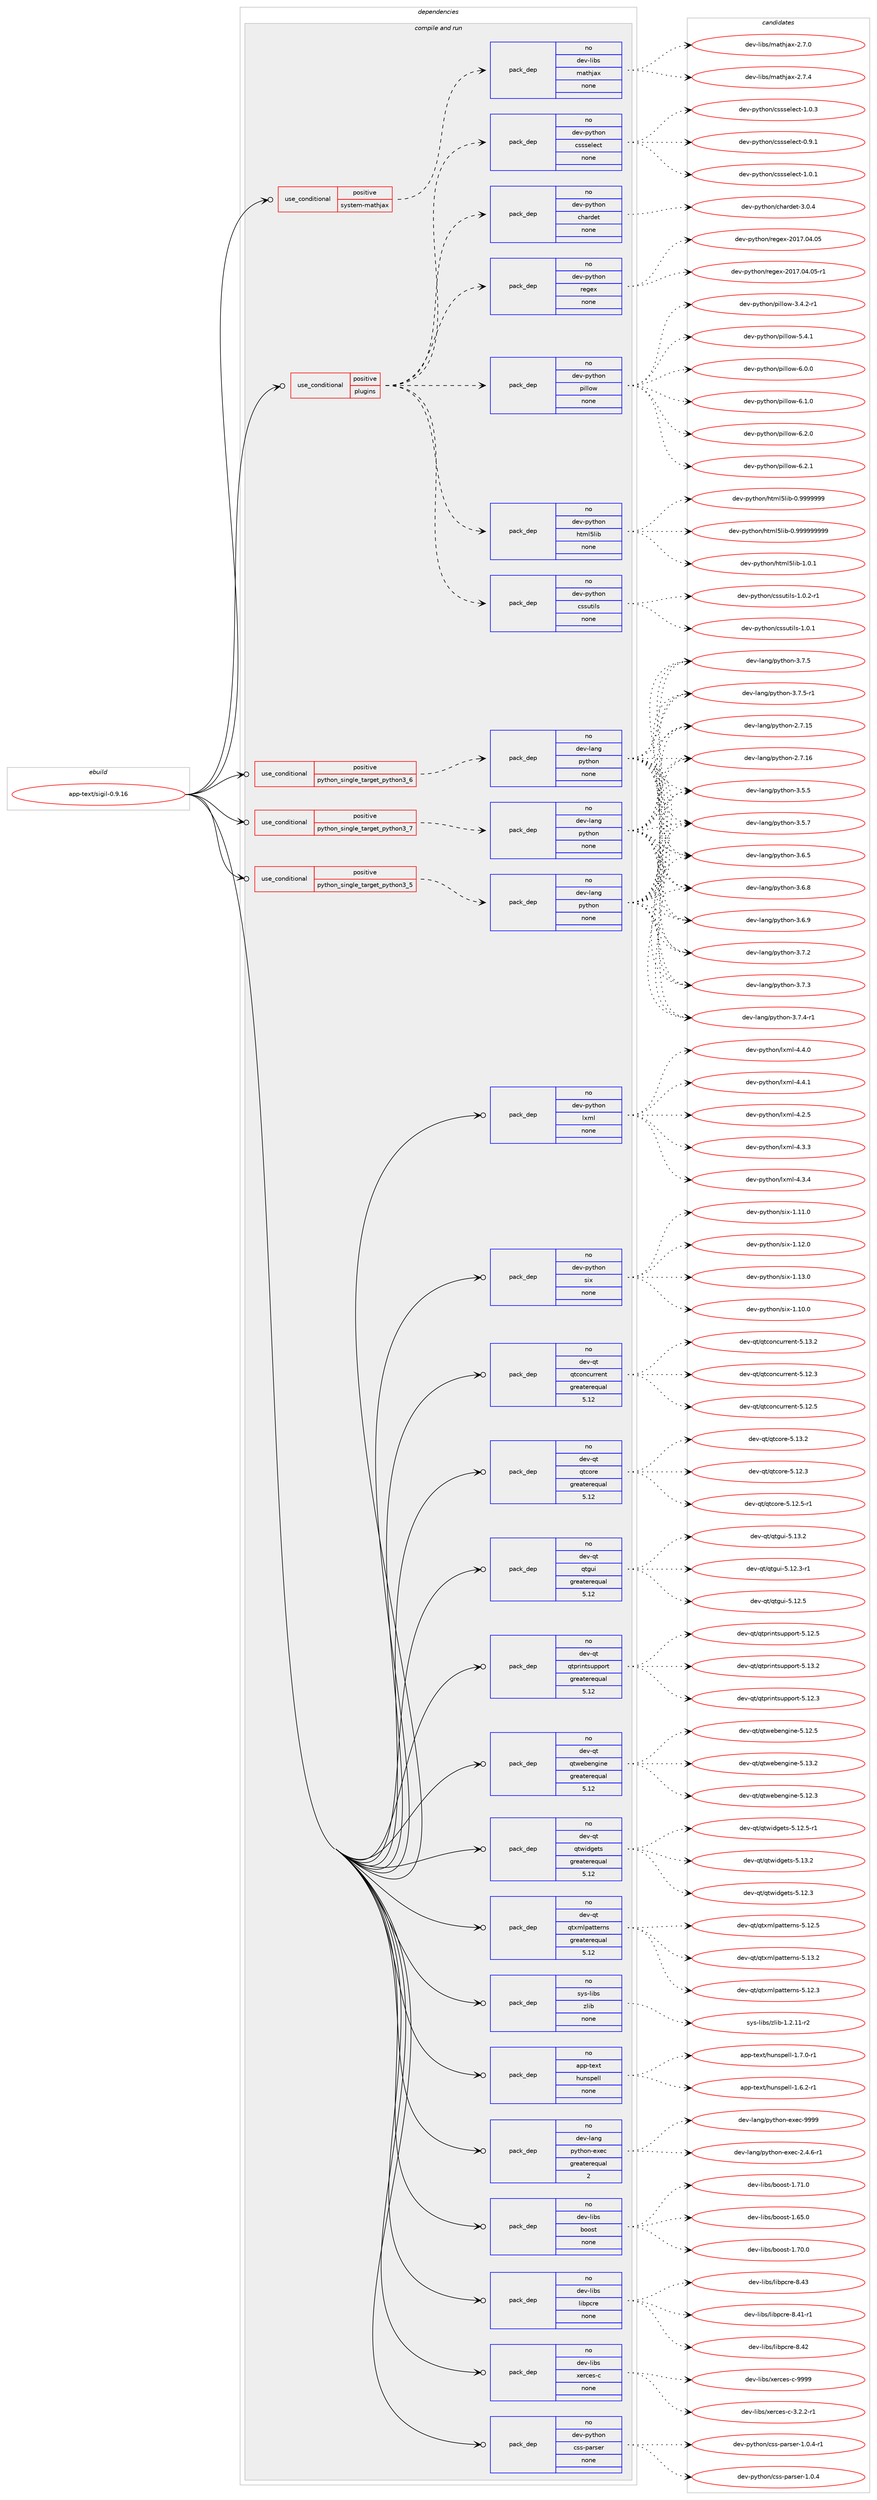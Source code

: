 digraph prolog {

# *************
# Graph options
# *************

newrank=true;
concentrate=true;
compound=true;
graph [rankdir=LR,fontname=Helvetica,fontsize=10,ranksep=1.5];#, ranksep=2.5, nodesep=0.2];
edge  [arrowhead=vee];
node  [fontname=Helvetica,fontsize=10];

# **********
# The ebuild
# **********

subgraph cluster_leftcol {
color=gray;
rank=same;
label=<<i>ebuild</i>>;
id [label="app-text/sigil-0.9.16", color=red, width=4, href="../app-text/sigil-0.9.16.svg"];
}

# ****************
# The dependencies
# ****************

subgraph cluster_midcol {
color=gray;
label=<<i>dependencies</i>>;
subgraph cluster_compile {
fillcolor="#eeeeee";
style=filled;
label=<<i>compile</i>>;
}
subgraph cluster_compileandrun {
fillcolor="#eeeeee";
style=filled;
label=<<i>compile and run</i>>;
subgraph cond121883 {
dependency511979 [label=<<TABLE BORDER="0" CELLBORDER="1" CELLSPACING="0" CELLPADDING="4"><TR><TD ROWSPAN="3" CELLPADDING="10">use_conditional</TD></TR><TR><TD>positive</TD></TR><TR><TD>plugins</TD></TR></TABLE>>, shape=none, color=red];
subgraph pack380822 {
dependency511980 [label=<<TABLE BORDER="0" CELLBORDER="1" CELLSPACING="0" CELLPADDING="4" WIDTH="220"><TR><TD ROWSPAN="6" CELLPADDING="30">pack_dep</TD></TR><TR><TD WIDTH="110">no</TD></TR><TR><TD>dev-python</TD></TR><TR><TD>chardet</TD></TR><TR><TD>none</TD></TR><TR><TD></TD></TR></TABLE>>, shape=none, color=blue];
}
dependency511979:e -> dependency511980:w [weight=20,style="dashed",arrowhead="vee"];
subgraph pack380823 {
dependency511981 [label=<<TABLE BORDER="0" CELLBORDER="1" CELLSPACING="0" CELLPADDING="4" WIDTH="220"><TR><TD ROWSPAN="6" CELLPADDING="30">pack_dep</TD></TR><TR><TD WIDTH="110">no</TD></TR><TR><TD>dev-python</TD></TR><TR><TD>cssselect</TD></TR><TR><TD>none</TD></TR><TR><TD></TD></TR></TABLE>>, shape=none, color=blue];
}
dependency511979:e -> dependency511981:w [weight=20,style="dashed",arrowhead="vee"];
subgraph pack380824 {
dependency511982 [label=<<TABLE BORDER="0" CELLBORDER="1" CELLSPACING="0" CELLPADDING="4" WIDTH="220"><TR><TD ROWSPAN="6" CELLPADDING="30">pack_dep</TD></TR><TR><TD WIDTH="110">no</TD></TR><TR><TD>dev-python</TD></TR><TR><TD>cssutils</TD></TR><TR><TD>none</TD></TR><TR><TD></TD></TR></TABLE>>, shape=none, color=blue];
}
dependency511979:e -> dependency511982:w [weight=20,style="dashed",arrowhead="vee"];
subgraph pack380825 {
dependency511983 [label=<<TABLE BORDER="0" CELLBORDER="1" CELLSPACING="0" CELLPADDING="4" WIDTH="220"><TR><TD ROWSPAN="6" CELLPADDING="30">pack_dep</TD></TR><TR><TD WIDTH="110">no</TD></TR><TR><TD>dev-python</TD></TR><TR><TD>html5lib</TD></TR><TR><TD>none</TD></TR><TR><TD></TD></TR></TABLE>>, shape=none, color=blue];
}
dependency511979:e -> dependency511983:w [weight=20,style="dashed",arrowhead="vee"];
subgraph pack380826 {
dependency511984 [label=<<TABLE BORDER="0" CELLBORDER="1" CELLSPACING="0" CELLPADDING="4" WIDTH="220"><TR><TD ROWSPAN="6" CELLPADDING="30">pack_dep</TD></TR><TR><TD WIDTH="110">no</TD></TR><TR><TD>dev-python</TD></TR><TR><TD>pillow</TD></TR><TR><TD>none</TD></TR><TR><TD></TD></TR></TABLE>>, shape=none, color=blue];
}
dependency511979:e -> dependency511984:w [weight=20,style="dashed",arrowhead="vee"];
subgraph pack380827 {
dependency511985 [label=<<TABLE BORDER="0" CELLBORDER="1" CELLSPACING="0" CELLPADDING="4" WIDTH="220"><TR><TD ROWSPAN="6" CELLPADDING="30">pack_dep</TD></TR><TR><TD WIDTH="110">no</TD></TR><TR><TD>dev-python</TD></TR><TR><TD>regex</TD></TR><TR><TD>none</TD></TR><TR><TD></TD></TR></TABLE>>, shape=none, color=blue];
}
dependency511979:e -> dependency511985:w [weight=20,style="dashed",arrowhead="vee"];
}
id:e -> dependency511979:w [weight=20,style="solid",arrowhead="odotvee"];
subgraph cond121884 {
dependency511986 [label=<<TABLE BORDER="0" CELLBORDER="1" CELLSPACING="0" CELLPADDING="4"><TR><TD ROWSPAN="3" CELLPADDING="10">use_conditional</TD></TR><TR><TD>positive</TD></TR><TR><TD>python_single_target_python3_5</TD></TR></TABLE>>, shape=none, color=red];
subgraph pack380828 {
dependency511987 [label=<<TABLE BORDER="0" CELLBORDER="1" CELLSPACING="0" CELLPADDING="4" WIDTH="220"><TR><TD ROWSPAN="6" CELLPADDING="30">pack_dep</TD></TR><TR><TD WIDTH="110">no</TD></TR><TR><TD>dev-lang</TD></TR><TR><TD>python</TD></TR><TR><TD>none</TD></TR><TR><TD></TD></TR></TABLE>>, shape=none, color=blue];
}
dependency511986:e -> dependency511987:w [weight=20,style="dashed",arrowhead="vee"];
}
id:e -> dependency511986:w [weight=20,style="solid",arrowhead="odotvee"];
subgraph cond121885 {
dependency511988 [label=<<TABLE BORDER="0" CELLBORDER="1" CELLSPACING="0" CELLPADDING="4"><TR><TD ROWSPAN="3" CELLPADDING="10">use_conditional</TD></TR><TR><TD>positive</TD></TR><TR><TD>python_single_target_python3_6</TD></TR></TABLE>>, shape=none, color=red];
subgraph pack380829 {
dependency511989 [label=<<TABLE BORDER="0" CELLBORDER="1" CELLSPACING="0" CELLPADDING="4" WIDTH="220"><TR><TD ROWSPAN="6" CELLPADDING="30">pack_dep</TD></TR><TR><TD WIDTH="110">no</TD></TR><TR><TD>dev-lang</TD></TR><TR><TD>python</TD></TR><TR><TD>none</TD></TR><TR><TD></TD></TR></TABLE>>, shape=none, color=blue];
}
dependency511988:e -> dependency511989:w [weight=20,style="dashed",arrowhead="vee"];
}
id:e -> dependency511988:w [weight=20,style="solid",arrowhead="odotvee"];
subgraph cond121886 {
dependency511990 [label=<<TABLE BORDER="0" CELLBORDER="1" CELLSPACING="0" CELLPADDING="4"><TR><TD ROWSPAN="3" CELLPADDING="10">use_conditional</TD></TR><TR><TD>positive</TD></TR><TR><TD>python_single_target_python3_7</TD></TR></TABLE>>, shape=none, color=red];
subgraph pack380830 {
dependency511991 [label=<<TABLE BORDER="0" CELLBORDER="1" CELLSPACING="0" CELLPADDING="4" WIDTH="220"><TR><TD ROWSPAN="6" CELLPADDING="30">pack_dep</TD></TR><TR><TD WIDTH="110">no</TD></TR><TR><TD>dev-lang</TD></TR><TR><TD>python</TD></TR><TR><TD>none</TD></TR><TR><TD></TD></TR></TABLE>>, shape=none, color=blue];
}
dependency511990:e -> dependency511991:w [weight=20,style="dashed",arrowhead="vee"];
}
id:e -> dependency511990:w [weight=20,style="solid",arrowhead="odotvee"];
subgraph cond121887 {
dependency511992 [label=<<TABLE BORDER="0" CELLBORDER="1" CELLSPACING="0" CELLPADDING="4"><TR><TD ROWSPAN="3" CELLPADDING="10">use_conditional</TD></TR><TR><TD>positive</TD></TR><TR><TD>system-mathjax</TD></TR></TABLE>>, shape=none, color=red];
subgraph pack380831 {
dependency511993 [label=<<TABLE BORDER="0" CELLBORDER="1" CELLSPACING="0" CELLPADDING="4" WIDTH="220"><TR><TD ROWSPAN="6" CELLPADDING="30">pack_dep</TD></TR><TR><TD WIDTH="110">no</TD></TR><TR><TD>dev-libs</TD></TR><TR><TD>mathjax</TD></TR><TR><TD>none</TD></TR><TR><TD></TD></TR></TABLE>>, shape=none, color=blue];
}
dependency511992:e -> dependency511993:w [weight=20,style="dashed",arrowhead="vee"];
}
id:e -> dependency511992:w [weight=20,style="solid",arrowhead="odotvee"];
subgraph pack380832 {
dependency511994 [label=<<TABLE BORDER="0" CELLBORDER="1" CELLSPACING="0" CELLPADDING="4" WIDTH="220"><TR><TD ROWSPAN="6" CELLPADDING="30">pack_dep</TD></TR><TR><TD WIDTH="110">no</TD></TR><TR><TD>app-text</TD></TR><TR><TD>hunspell</TD></TR><TR><TD>none</TD></TR><TR><TD></TD></TR></TABLE>>, shape=none, color=blue];
}
id:e -> dependency511994:w [weight=20,style="solid",arrowhead="odotvee"];
subgraph pack380833 {
dependency511995 [label=<<TABLE BORDER="0" CELLBORDER="1" CELLSPACING="0" CELLPADDING="4" WIDTH="220"><TR><TD ROWSPAN="6" CELLPADDING="30">pack_dep</TD></TR><TR><TD WIDTH="110">no</TD></TR><TR><TD>dev-lang</TD></TR><TR><TD>python-exec</TD></TR><TR><TD>greaterequal</TD></TR><TR><TD>2</TD></TR></TABLE>>, shape=none, color=blue];
}
id:e -> dependency511995:w [weight=20,style="solid",arrowhead="odotvee"];
subgraph pack380834 {
dependency511996 [label=<<TABLE BORDER="0" CELLBORDER="1" CELLSPACING="0" CELLPADDING="4" WIDTH="220"><TR><TD ROWSPAN="6" CELLPADDING="30">pack_dep</TD></TR><TR><TD WIDTH="110">no</TD></TR><TR><TD>dev-libs</TD></TR><TR><TD>boost</TD></TR><TR><TD>none</TD></TR><TR><TD></TD></TR></TABLE>>, shape=none, color=blue];
}
id:e -> dependency511996:w [weight=20,style="solid",arrowhead="odotvee"];
subgraph pack380835 {
dependency511997 [label=<<TABLE BORDER="0" CELLBORDER="1" CELLSPACING="0" CELLPADDING="4" WIDTH="220"><TR><TD ROWSPAN="6" CELLPADDING="30">pack_dep</TD></TR><TR><TD WIDTH="110">no</TD></TR><TR><TD>dev-libs</TD></TR><TR><TD>libpcre</TD></TR><TR><TD>none</TD></TR><TR><TD></TD></TR></TABLE>>, shape=none, color=blue];
}
id:e -> dependency511997:w [weight=20,style="solid",arrowhead="odotvee"];
subgraph pack380836 {
dependency511998 [label=<<TABLE BORDER="0" CELLBORDER="1" CELLSPACING="0" CELLPADDING="4" WIDTH="220"><TR><TD ROWSPAN="6" CELLPADDING="30">pack_dep</TD></TR><TR><TD WIDTH="110">no</TD></TR><TR><TD>dev-libs</TD></TR><TR><TD>xerces-c</TD></TR><TR><TD>none</TD></TR><TR><TD></TD></TR></TABLE>>, shape=none, color=blue];
}
id:e -> dependency511998:w [weight=20,style="solid",arrowhead="odotvee"];
subgraph pack380837 {
dependency511999 [label=<<TABLE BORDER="0" CELLBORDER="1" CELLSPACING="0" CELLPADDING="4" WIDTH="220"><TR><TD ROWSPAN="6" CELLPADDING="30">pack_dep</TD></TR><TR><TD WIDTH="110">no</TD></TR><TR><TD>dev-python</TD></TR><TR><TD>css-parser</TD></TR><TR><TD>none</TD></TR><TR><TD></TD></TR></TABLE>>, shape=none, color=blue];
}
id:e -> dependency511999:w [weight=20,style="solid",arrowhead="odotvee"];
subgraph pack380838 {
dependency512000 [label=<<TABLE BORDER="0" CELLBORDER="1" CELLSPACING="0" CELLPADDING="4" WIDTH="220"><TR><TD ROWSPAN="6" CELLPADDING="30">pack_dep</TD></TR><TR><TD WIDTH="110">no</TD></TR><TR><TD>dev-python</TD></TR><TR><TD>lxml</TD></TR><TR><TD>none</TD></TR><TR><TD></TD></TR></TABLE>>, shape=none, color=blue];
}
id:e -> dependency512000:w [weight=20,style="solid",arrowhead="odotvee"];
subgraph pack380839 {
dependency512001 [label=<<TABLE BORDER="0" CELLBORDER="1" CELLSPACING="0" CELLPADDING="4" WIDTH="220"><TR><TD ROWSPAN="6" CELLPADDING="30">pack_dep</TD></TR><TR><TD WIDTH="110">no</TD></TR><TR><TD>dev-python</TD></TR><TR><TD>six</TD></TR><TR><TD>none</TD></TR><TR><TD></TD></TR></TABLE>>, shape=none, color=blue];
}
id:e -> dependency512001:w [weight=20,style="solid",arrowhead="odotvee"];
subgraph pack380840 {
dependency512002 [label=<<TABLE BORDER="0" CELLBORDER="1" CELLSPACING="0" CELLPADDING="4" WIDTH="220"><TR><TD ROWSPAN="6" CELLPADDING="30">pack_dep</TD></TR><TR><TD WIDTH="110">no</TD></TR><TR><TD>dev-qt</TD></TR><TR><TD>qtconcurrent</TD></TR><TR><TD>greaterequal</TD></TR><TR><TD>5.12</TD></TR></TABLE>>, shape=none, color=blue];
}
id:e -> dependency512002:w [weight=20,style="solid",arrowhead="odotvee"];
subgraph pack380841 {
dependency512003 [label=<<TABLE BORDER="0" CELLBORDER="1" CELLSPACING="0" CELLPADDING="4" WIDTH="220"><TR><TD ROWSPAN="6" CELLPADDING="30">pack_dep</TD></TR><TR><TD WIDTH="110">no</TD></TR><TR><TD>dev-qt</TD></TR><TR><TD>qtcore</TD></TR><TR><TD>greaterequal</TD></TR><TR><TD>5.12</TD></TR></TABLE>>, shape=none, color=blue];
}
id:e -> dependency512003:w [weight=20,style="solid",arrowhead="odotvee"];
subgraph pack380842 {
dependency512004 [label=<<TABLE BORDER="0" CELLBORDER="1" CELLSPACING="0" CELLPADDING="4" WIDTH="220"><TR><TD ROWSPAN="6" CELLPADDING="30">pack_dep</TD></TR><TR><TD WIDTH="110">no</TD></TR><TR><TD>dev-qt</TD></TR><TR><TD>qtgui</TD></TR><TR><TD>greaterequal</TD></TR><TR><TD>5.12</TD></TR></TABLE>>, shape=none, color=blue];
}
id:e -> dependency512004:w [weight=20,style="solid",arrowhead="odotvee"];
subgraph pack380843 {
dependency512005 [label=<<TABLE BORDER="0" CELLBORDER="1" CELLSPACING="0" CELLPADDING="4" WIDTH="220"><TR><TD ROWSPAN="6" CELLPADDING="30">pack_dep</TD></TR><TR><TD WIDTH="110">no</TD></TR><TR><TD>dev-qt</TD></TR><TR><TD>qtprintsupport</TD></TR><TR><TD>greaterequal</TD></TR><TR><TD>5.12</TD></TR></TABLE>>, shape=none, color=blue];
}
id:e -> dependency512005:w [weight=20,style="solid",arrowhead="odotvee"];
subgraph pack380844 {
dependency512006 [label=<<TABLE BORDER="0" CELLBORDER="1" CELLSPACING="0" CELLPADDING="4" WIDTH="220"><TR><TD ROWSPAN="6" CELLPADDING="30">pack_dep</TD></TR><TR><TD WIDTH="110">no</TD></TR><TR><TD>dev-qt</TD></TR><TR><TD>qtwebengine</TD></TR><TR><TD>greaterequal</TD></TR><TR><TD>5.12</TD></TR></TABLE>>, shape=none, color=blue];
}
id:e -> dependency512006:w [weight=20,style="solid",arrowhead="odotvee"];
subgraph pack380845 {
dependency512007 [label=<<TABLE BORDER="0" CELLBORDER="1" CELLSPACING="0" CELLPADDING="4" WIDTH="220"><TR><TD ROWSPAN="6" CELLPADDING="30">pack_dep</TD></TR><TR><TD WIDTH="110">no</TD></TR><TR><TD>dev-qt</TD></TR><TR><TD>qtwidgets</TD></TR><TR><TD>greaterequal</TD></TR><TR><TD>5.12</TD></TR></TABLE>>, shape=none, color=blue];
}
id:e -> dependency512007:w [weight=20,style="solid",arrowhead="odotvee"];
subgraph pack380846 {
dependency512008 [label=<<TABLE BORDER="0" CELLBORDER="1" CELLSPACING="0" CELLPADDING="4" WIDTH="220"><TR><TD ROWSPAN="6" CELLPADDING="30">pack_dep</TD></TR><TR><TD WIDTH="110">no</TD></TR><TR><TD>dev-qt</TD></TR><TR><TD>qtxmlpatterns</TD></TR><TR><TD>greaterequal</TD></TR><TR><TD>5.12</TD></TR></TABLE>>, shape=none, color=blue];
}
id:e -> dependency512008:w [weight=20,style="solid",arrowhead="odotvee"];
subgraph pack380847 {
dependency512009 [label=<<TABLE BORDER="0" CELLBORDER="1" CELLSPACING="0" CELLPADDING="4" WIDTH="220"><TR><TD ROWSPAN="6" CELLPADDING="30">pack_dep</TD></TR><TR><TD WIDTH="110">no</TD></TR><TR><TD>sys-libs</TD></TR><TR><TD>zlib</TD></TR><TR><TD>none</TD></TR><TR><TD></TD></TR></TABLE>>, shape=none, color=blue];
}
id:e -> dependency512009:w [weight=20,style="solid",arrowhead="odotvee"];
}
subgraph cluster_run {
fillcolor="#eeeeee";
style=filled;
label=<<i>run</i>>;
}
}

# **************
# The candidates
# **************

subgraph cluster_choices {
rank=same;
color=gray;
label=<<i>candidates</i>>;

subgraph choice380822 {
color=black;
nodesep=1;
choice10010111845112121116104111110479910497114100101116455146484652 [label="dev-python/chardet-3.0.4", color=red, width=4,href="../dev-python/chardet-3.0.4.svg"];
dependency511980:e -> choice10010111845112121116104111110479910497114100101116455146484652:w [style=dotted,weight="100"];
}
subgraph choice380823 {
color=black;
nodesep=1;
choice10010111845112121116104111110479911511511510110810199116454846574649 [label="dev-python/cssselect-0.9.1", color=red, width=4,href="../dev-python/cssselect-0.9.1.svg"];
choice10010111845112121116104111110479911511511510110810199116454946484649 [label="dev-python/cssselect-1.0.1", color=red, width=4,href="../dev-python/cssselect-1.0.1.svg"];
choice10010111845112121116104111110479911511511510110810199116454946484651 [label="dev-python/cssselect-1.0.3", color=red, width=4,href="../dev-python/cssselect-1.0.3.svg"];
dependency511981:e -> choice10010111845112121116104111110479911511511510110810199116454846574649:w [style=dotted,weight="100"];
dependency511981:e -> choice10010111845112121116104111110479911511511510110810199116454946484649:w [style=dotted,weight="100"];
dependency511981:e -> choice10010111845112121116104111110479911511511510110810199116454946484651:w [style=dotted,weight="100"];
}
subgraph choice380824 {
color=black;
nodesep=1;
choice100101118451121211161041111104799115115117116105108115454946484649 [label="dev-python/cssutils-1.0.1", color=red, width=4,href="../dev-python/cssutils-1.0.1.svg"];
choice1001011184511212111610411111047991151151171161051081154549464846504511449 [label="dev-python/cssutils-1.0.2-r1", color=red, width=4,href="../dev-python/cssutils-1.0.2-r1.svg"];
dependency511982:e -> choice100101118451121211161041111104799115115117116105108115454946484649:w [style=dotted,weight="100"];
dependency511982:e -> choice1001011184511212111610411111047991151151171161051081154549464846504511449:w [style=dotted,weight="100"];
}
subgraph choice380825 {
color=black;
nodesep=1;
choice1001011184511212111610411111047104116109108531081059845484657575757575757 [label="dev-python/html5lib-0.9999999", color=red, width=4,href="../dev-python/html5lib-0.9999999.svg"];
choice10010111845112121116104111110471041161091085310810598454846575757575757575757 [label="dev-python/html5lib-0.999999999", color=red, width=4,href="../dev-python/html5lib-0.999999999.svg"];
choice10010111845112121116104111110471041161091085310810598454946484649 [label="dev-python/html5lib-1.0.1", color=red, width=4,href="../dev-python/html5lib-1.0.1.svg"];
dependency511983:e -> choice1001011184511212111610411111047104116109108531081059845484657575757575757:w [style=dotted,weight="100"];
dependency511983:e -> choice10010111845112121116104111110471041161091085310810598454846575757575757575757:w [style=dotted,weight="100"];
dependency511983:e -> choice10010111845112121116104111110471041161091085310810598454946484649:w [style=dotted,weight="100"];
}
subgraph choice380826 {
color=black;
nodesep=1;
choice10010111845112121116104111110471121051081081111194551465246504511449 [label="dev-python/pillow-3.4.2-r1", color=red, width=4,href="../dev-python/pillow-3.4.2-r1.svg"];
choice1001011184511212111610411111047112105108108111119455346524649 [label="dev-python/pillow-5.4.1", color=red, width=4,href="../dev-python/pillow-5.4.1.svg"];
choice1001011184511212111610411111047112105108108111119455446484648 [label="dev-python/pillow-6.0.0", color=red, width=4,href="../dev-python/pillow-6.0.0.svg"];
choice1001011184511212111610411111047112105108108111119455446494648 [label="dev-python/pillow-6.1.0", color=red, width=4,href="../dev-python/pillow-6.1.0.svg"];
choice1001011184511212111610411111047112105108108111119455446504648 [label="dev-python/pillow-6.2.0", color=red, width=4,href="../dev-python/pillow-6.2.0.svg"];
choice1001011184511212111610411111047112105108108111119455446504649 [label="dev-python/pillow-6.2.1", color=red, width=4,href="../dev-python/pillow-6.2.1.svg"];
dependency511984:e -> choice10010111845112121116104111110471121051081081111194551465246504511449:w [style=dotted,weight="100"];
dependency511984:e -> choice1001011184511212111610411111047112105108108111119455346524649:w [style=dotted,weight="100"];
dependency511984:e -> choice1001011184511212111610411111047112105108108111119455446484648:w [style=dotted,weight="100"];
dependency511984:e -> choice1001011184511212111610411111047112105108108111119455446494648:w [style=dotted,weight="100"];
dependency511984:e -> choice1001011184511212111610411111047112105108108111119455446504648:w [style=dotted,weight="100"];
dependency511984:e -> choice1001011184511212111610411111047112105108108111119455446504649:w [style=dotted,weight="100"];
}
subgraph choice380827 {
color=black;
nodesep=1;
choice10010111845112121116104111110471141011031011204550484955464852464853 [label="dev-python/regex-2017.04.05", color=red, width=4,href="../dev-python/regex-2017.04.05.svg"];
choice100101118451121211161041111104711410110310112045504849554648524648534511449 [label="dev-python/regex-2017.04.05-r1", color=red, width=4,href="../dev-python/regex-2017.04.05-r1.svg"];
dependency511985:e -> choice10010111845112121116104111110471141011031011204550484955464852464853:w [style=dotted,weight="100"];
dependency511985:e -> choice100101118451121211161041111104711410110310112045504849554648524648534511449:w [style=dotted,weight="100"];
}
subgraph choice380828 {
color=black;
nodesep=1;
choice10010111845108971101034711212111610411111045504655464953 [label="dev-lang/python-2.7.15", color=red, width=4,href="../dev-lang/python-2.7.15.svg"];
choice10010111845108971101034711212111610411111045504655464954 [label="dev-lang/python-2.7.16", color=red, width=4,href="../dev-lang/python-2.7.16.svg"];
choice100101118451089711010347112121116104111110455146534653 [label="dev-lang/python-3.5.5", color=red, width=4,href="../dev-lang/python-3.5.5.svg"];
choice100101118451089711010347112121116104111110455146534655 [label="dev-lang/python-3.5.7", color=red, width=4,href="../dev-lang/python-3.5.7.svg"];
choice100101118451089711010347112121116104111110455146544653 [label="dev-lang/python-3.6.5", color=red, width=4,href="../dev-lang/python-3.6.5.svg"];
choice100101118451089711010347112121116104111110455146544656 [label="dev-lang/python-3.6.8", color=red, width=4,href="../dev-lang/python-3.6.8.svg"];
choice100101118451089711010347112121116104111110455146544657 [label="dev-lang/python-3.6.9", color=red, width=4,href="../dev-lang/python-3.6.9.svg"];
choice100101118451089711010347112121116104111110455146554650 [label="dev-lang/python-3.7.2", color=red, width=4,href="../dev-lang/python-3.7.2.svg"];
choice100101118451089711010347112121116104111110455146554651 [label="dev-lang/python-3.7.3", color=red, width=4,href="../dev-lang/python-3.7.3.svg"];
choice1001011184510897110103471121211161041111104551465546524511449 [label="dev-lang/python-3.7.4-r1", color=red, width=4,href="../dev-lang/python-3.7.4-r1.svg"];
choice100101118451089711010347112121116104111110455146554653 [label="dev-lang/python-3.7.5", color=red, width=4,href="../dev-lang/python-3.7.5.svg"];
choice1001011184510897110103471121211161041111104551465546534511449 [label="dev-lang/python-3.7.5-r1", color=red, width=4,href="../dev-lang/python-3.7.5-r1.svg"];
dependency511987:e -> choice10010111845108971101034711212111610411111045504655464953:w [style=dotted,weight="100"];
dependency511987:e -> choice10010111845108971101034711212111610411111045504655464954:w [style=dotted,weight="100"];
dependency511987:e -> choice100101118451089711010347112121116104111110455146534653:w [style=dotted,weight="100"];
dependency511987:e -> choice100101118451089711010347112121116104111110455146534655:w [style=dotted,weight="100"];
dependency511987:e -> choice100101118451089711010347112121116104111110455146544653:w [style=dotted,weight="100"];
dependency511987:e -> choice100101118451089711010347112121116104111110455146544656:w [style=dotted,weight="100"];
dependency511987:e -> choice100101118451089711010347112121116104111110455146544657:w [style=dotted,weight="100"];
dependency511987:e -> choice100101118451089711010347112121116104111110455146554650:w [style=dotted,weight="100"];
dependency511987:e -> choice100101118451089711010347112121116104111110455146554651:w [style=dotted,weight="100"];
dependency511987:e -> choice1001011184510897110103471121211161041111104551465546524511449:w [style=dotted,weight="100"];
dependency511987:e -> choice100101118451089711010347112121116104111110455146554653:w [style=dotted,weight="100"];
dependency511987:e -> choice1001011184510897110103471121211161041111104551465546534511449:w [style=dotted,weight="100"];
}
subgraph choice380829 {
color=black;
nodesep=1;
choice10010111845108971101034711212111610411111045504655464953 [label="dev-lang/python-2.7.15", color=red, width=4,href="../dev-lang/python-2.7.15.svg"];
choice10010111845108971101034711212111610411111045504655464954 [label="dev-lang/python-2.7.16", color=red, width=4,href="../dev-lang/python-2.7.16.svg"];
choice100101118451089711010347112121116104111110455146534653 [label="dev-lang/python-3.5.5", color=red, width=4,href="../dev-lang/python-3.5.5.svg"];
choice100101118451089711010347112121116104111110455146534655 [label="dev-lang/python-3.5.7", color=red, width=4,href="../dev-lang/python-3.5.7.svg"];
choice100101118451089711010347112121116104111110455146544653 [label="dev-lang/python-3.6.5", color=red, width=4,href="../dev-lang/python-3.6.5.svg"];
choice100101118451089711010347112121116104111110455146544656 [label="dev-lang/python-3.6.8", color=red, width=4,href="../dev-lang/python-3.6.8.svg"];
choice100101118451089711010347112121116104111110455146544657 [label="dev-lang/python-3.6.9", color=red, width=4,href="../dev-lang/python-3.6.9.svg"];
choice100101118451089711010347112121116104111110455146554650 [label="dev-lang/python-3.7.2", color=red, width=4,href="../dev-lang/python-3.7.2.svg"];
choice100101118451089711010347112121116104111110455146554651 [label="dev-lang/python-3.7.3", color=red, width=4,href="../dev-lang/python-3.7.3.svg"];
choice1001011184510897110103471121211161041111104551465546524511449 [label="dev-lang/python-3.7.4-r1", color=red, width=4,href="../dev-lang/python-3.7.4-r1.svg"];
choice100101118451089711010347112121116104111110455146554653 [label="dev-lang/python-3.7.5", color=red, width=4,href="../dev-lang/python-3.7.5.svg"];
choice1001011184510897110103471121211161041111104551465546534511449 [label="dev-lang/python-3.7.5-r1", color=red, width=4,href="../dev-lang/python-3.7.5-r1.svg"];
dependency511989:e -> choice10010111845108971101034711212111610411111045504655464953:w [style=dotted,weight="100"];
dependency511989:e -> choice10010111845108971101034711212111610411111045504655464954:w [style=dotted,weight="100"];
dependency511989:e -> choice100101118451089711010347112121116104111110455146534653:w [style=dotted,weight="100"];
dependency511989:e -> choice100101118451089711010347112121116104111110455146534655:w [style=dotted,weight="100"];
dependency511989:e -> choice100101118451089711010347112121116104111110455146544653:w [style=dotted,weight="100"];
dependency511989:e -> choice100101118451089711010347112121116104111110455146544656:w [style=dotted,weight="100"];
dependency511989:e -> choice100101118451089711010347112121116104111110455146544657:w [style=dotted,weight="100"];
dependency511989:e -> choice100101118451089711010347112121116104111110455146554650:w [style=dotted,weight="100"];
dependency511989:e -> choice100101118451089711010347112121116104111110455146554651:w [style=dotted,weight="100"];
dependency511989:e -> choice1001011184510897110103471121211161041111104551465546524511449:w [style=dotted,weight="100"];
dependency511989:e -> choice100101118451089711010347112121116104111110455146554653:w [style=dotted,weight="100"];
dependency511989:e -> choice1001011184510897110103471121211161041111104551465546534511449:w [style=dotted,weight="100"];
}
subgraph choice380830 {
color=black;
nodesep=1;
choice10010111845108971101034711212111610411111045504655464953 [label="dev-lang/python-2.7.15", color=red, width=4,href="../dev-lang/python-2.7.15.svg"];
choice10010111845108971101034711212111610411111045504655464954 [label="dev-lang/python-2.7.16", color=red, width=4,href="../dev-lang/python-2.7.16.svg"];
choice100101118451089711010347112121116104111110455146534653 [label="dev-lang/python-3.5.5", color=red, width=4,href="../dev-lang/python-3.5.5.svg"];
choice100101118451089711010347112121116104111110455146534655 [label="dev-lang/python-3.5.7", color=red, width=4,href="../dev-lang/python-3.5.7.svg"];
choice100101118451089711010347112121116104111110455146544653 [label="dev-lang/python-3.6.5", color=red, width=4,href="../dev-lang/python-3.6.5.svg"];
choice100101118451089711010347112121116104111110455146544656 [label="dev-lang/python-3.6.8", color=red, width=4,href="../dev-lang/python-3.6.8.svg"];
choice100101118451089711010347112121116104111110455146544657 [label="dev-lang/python-3.6.9", color=red, width=4,href="../dev-lang/python-3.6.9.svg"];
choice100101118451089711010347112121116104111110455146554650 [label="dev-lang/python-3.7.2", color=red, width=4,href="../dev-lang/python-3.7.2.svg"];
choice100101118451089711010347112121116104111110455146554651 [label="dev-lang/python-3.7.3", color=red, width=4,href="../dev-lang/python-3.7.3.svg"];
choice1001011184510897110103471121211161041111104551465546524511449 [label="dev-lang/python-3.7.4-r1", color=red, width=4,href="../dev-lang/python-3.7.4-r1.svg"];
choice100101118451089711010347112121116104111110455146554653 [label="dev-lang/python-3.7.5", color=red, width=4,href="../dev-lang/python-3.7.5.svg"];
choice1001011184510897110103471121211161041111104551465546534511449 [label="dev-lang/python-3.7.5-r1", color=red, width=4,href="../dev-lang/python-3.7.5-r1.svg"];
dependency511991:e -> choice10010111845108971101034711212111610411111045504655464953:w [style=dotted,weight="100"];
dependency511991:e -> choice10010111845108971101034711212111610411111045504655464954:w [style=dotted,weight="100"];
dependency511991:e -> choice100101118451089711010347112121116104111110455146534653:w [style=dotted,weight="100"];
dependency511991:e -> choice100101118451089711010347112121116104111110455146534655:w [style=dotted,weight="100"];
dependency511991:e -> choice100101118451089711010347112121116104111110455146544653:w [style=dotted,weight="100"];
dependency511991:e -> choice100101118451089711010347112121116104111110455146544656:w [style=dotted,weight="100"];
dependency511991:e -> choice100101118451089711010347112121116104111110455146544657:w [style=dotted,weight="100"];
dependency511991:e -> choice100101118451089711010347112121116104111110455146554650:w [style=dotted,weight="100"];
dependency511991:e -> choice100101118451089711010347112121116104111110455146554651:w [style=dotted,weight="100"];
dependency511991:e -> choice1001011184510897110103471121211161041111104551465546524511449:w [style=dotted,weight="100"];
dependency511991:e -> choice100101118451089711010347112121116104111110455146554653:w [style=dotted,weight="100"];
dependency511991:e -> choice1001011184510897110103471121211161041111104551465546534511449:w [style=dotted,weight="100"];
}
subgraph choice380831 {
color=black;
nodesep=1;
choice1001011184510810598115471099711610410697120455046554648 [label="dev-libs/mathjax-2.7.0", color=red, width=4,href="../dev-libs/mathjax-2.7.0.svg"];
choice1001011184510810598115471099711610410697120455046554652 [label="dev-libs/mathjax-2.7.4", color=red, width=4,href="../dev-libs/mathjax-2.7.4.svg"];
dependency511993:e -> choice1001011184510810598115471099711610410697120455046554648:w [style=dotted,weight="100"];
dependency511993:e -> choice1001011184510810598115471099711610410697120455046554652:w [style=dotted,weight="100"];
}
subgraph choice380832 {
color=black;
nodesep=1;
choice9711211245116101120116471041171101151121011081084549465446504511449 [label="app-text/hunspell-1.6.2-r1", color=red, width=4,href="../app-text/hunspell-1.6.2-r1.svg"];
choice9711211245116101120116471041171101151121011081084549465546484511449 [label="app-text/hunspell-1.7.0-r1", color=red, width=4,href="../app-text/hunspell-1.7.0-r1.svg"];
dependency511994:e -> choice9711211245116101120116471041171101151121011081084549465446504511449:w [style=dotted,weight="100"];
dependency511994:e -> choice9711211245116101120116471041171101151121011081084549465546484511449:w [style=dotted,weight="100"];
}
subgraph choice380833 {
color=black;
nodesep=1;
choice10010111845108971101034711212111610411111045101120101994550465246544511449 [label="dev-lang/python-exec-2.4.6-r1", color=red, width=4,href="../dev-lang/python-exec-2.4.6-r1.svg"];
choice10010111845108971101034711212111610411111045101120101994557575757 [label="dev-lang/python-exec-9999", color=red, width=4,href="../dev-lang/python-exec-9999.svg"];
dependency511995:e -> choice10010111845108971101034711212111610411111045101120101994550465246544511449:w [style=dotted,weight="100"];
dependency511995:e -> choice10010111845108971101034711212111610411111045101120101994557575757:w [style=dotted,weight="100"];
}
subgraph choice380834 {
color=black;
nodesep=1;
choice1001011184510810598115479811111111511645494654534648 [label="dev-libs/boost-1.65.0", color=red, width=4,href="../dev-libs/boost-1.65.0.svg"];
choice1001011184510810598115479811111111511645494655484648 [label="dev-libs/boost-1.70.0", color=red, width=4,href="../dev-libs/boost-1.70.0.svg"];
choice1001011184510810598115479811111111511645494655494648 [label="dev-libs/boost-1.71.0", color=red, width=4,href="../dev-libs/boost-1.71.0.svg"];
dependency511996:e -> choice1001011184510810598115479811111111511645494654534648:w [style=dotted,weight="100"];
dependency511996:e -> choice1001011184510810598115479811111111511645494655484648:w [style=dotted,weight="100"];
dependency511996:e -> choice1001011184510810598115479811111111511645494655494648:w [style=dotted,weight="100"];
}
subgraph choice380835 {
color=black;
nodesep=1;
choice100101118451081059811547108105981129911410145564652494511449 [label="dev-libs/libpcre-8.41-r1", color=red, width=4,href="../dev-libs/libpcre-8.41-r1.svg"];
choice10010111845108105981154710810598112991141014556465250 [label="dev-libs/libpcre-8.42", color=red, width=4,href="../dev-libs/libpcre-8.42.svg"];
choice10010111845108105981154710810598112991141014556465251 [label="dev-libs/libpcre-8.43", color=red, width=4,href="../dev-libs/libpcre-8.43.svg"];
dependency511997:e -> choice100101118451081059811547108105981129911410145564652494511449:w [style=dotted,weight="100"];
dependency511997:e -> choice10010111845108105981154710810598112991141014556465250:w [style=dotted,weight="100"];
dependency511997:e -> choice10010111845108105981154710810598112991141014556465251:w [style=dotted,weight="100"];
}
subgraph choice380836 {
color=black;
nodesep=1;
choice1001011184510810598115471201011149910111545994551465046504511449 [label="dev-libs/xerces-c-3.2.2-r1", color=red, width=4,href="../dev-libs/xerces-c-3.2.2-r1.svg"];
choice1001011184510810598115471201011149910111545994557575757 [label="dev-libs/xerces-c-9999", color=red, width=4,href="../dev-libs/xerces-c-9999.svg"];
dependency511998:e -> choice1001011184510810598115471201011149910111545994551465046504511449:w [style=dotted,weight="100"];
dependency511998:e -> choice1001011184510810598115471201011149910111545994557575757:w [style=dotted,weight="100"];
}
subgraph choice380837 {
color=black;
nodesep=1;
choice1001011184511212111610411111047991151154511297114115101114454946484652 [label="dev-python/css-parser-1.0.4", color=red, width=4,href="../dev-python/css-parser-1.0.4.svg"];
choice10010111845112121116104111110479911511545112971141151011144549464846524511449 [label="dev-python/css-parser-1.0.4-r1", color=red, width=4,href="../dev-python/css-parser-1.0.4-r1.svg"];
dependency511999:e -> choice1001011184511212111610411111047991151154511297114115101114454946484652:w [style=dotted,weight="100"];
dependency511999:e -> choice10010111845112121116104111110479911511545112971141151011144549464846524511449:w [style=dotted,weight="100"];
}
subgraph choice380838 {
color=black;
nodesep=1;
choice1001011184511212111610411111047108120109108455246504653 [label="dev-python/lxml-4.2.5", color=red, width=4,href="../dev-python/lxml-4.2.5.svg"];
choice1001011184511212111610411111047108120109108455246514651 [label="dev-python/lxml-4.3.3", color=red, width=4,href="../dev-python/lxml-4.3.3.svg"];
choice1001011184511212111610411111047108120109108455246514652 [label="dev-python/lxml-4.3.4", color=red, width=4,href="../dev-python/lxml-4.3.4.svg"];
choice1001011184511212111610411111047108120109108455246524648 [label="dev-python/lxml-4.4.0", color=red, width=4,href="../dev-python/lxml-4.4.0.svg"];
choice1001011184511212111610411111047108120109108455246524649 [label="dev-python/lxml-4.4.1", color=red, width=4,href="../dev-python/lxml-4.4.1.svg"];
dependency512000:e -> choice1001011184511212111610411111047108120109108455246504653:w [style=dotted,weight="100"];
dependency512000:e -> choice1001011184511212111610411111047108120109108455246514651:w [style=dotted,weight="100"];
dependency512000:e -> choice1001011184511212111610411111047108120109108455246514652:w [style=dotted,weight="100"];
dependency512000:e -> choice1001011184511212111610411111047108120109108455246524648:w [style=dotted,weight="100"];
dependency512000:e -> choice1001011184511212111610411111047108120109108455246524649:w [style=dotted,weight="100"];
}
subgraph choice380839 {
color=black;
nodesep=1;
choice100101118451121211161041111104711510512045494649484648 [label="dev-python/six-1.10.0", color=red, width=4,href="../dev-python/six-1.10.0.svg"];
choice100101118451121211161041111104711510512045494649494648 [label="dev-python/six-1.11.0", color=red, width=4,href="../dev-python/six-1.11.0.svg"];
choice100101118451121211161041111104711510512045494649504648 [label="dev-python/six-1.12.0", color=red, width=4,href="../dev-python/six-1.12.0.svg"];
choice100101118451121211161041111104711510512045494649514648 [label="dev-python/six-1.13.0", color=red, width=4,href="../dev-python/six-1.13.0.svg"];
dependency512001:e -> choice100101118451121211161041111104711510512045494649484648:w [style=dotted,weight="100"];
dependency512001:e -> choice100101118451121211161041111104711510512045494649494648:w [style=dotted,weight="100"];
dependency512001:e -> choice100101118451121211161041111104711510512045494649504648:w [style=dotted,weight="100"];
dependency512001:e -> choice100101118451121211161041111104711510512045494649514648:w [style=dotted,weight="100"];
}
subgraph choice380840 {
color=black;
nodesep=1;
choice1001011184511311647113116991111109911711411410111011645534649504651 [label="dev-qt/qtconcurrent-5.12.3", color=red, width=4,href="../dev-qt/qtconcurrent-5.12.3.svg"];
choice1001011184511311647113116991111109911711411410111011645534649504653 [label="dev-qt/qtconcurrent-5.12.5", color=red, width=4,href="../dev-qt/qtconcurrent-5.12.5.svg"];
choice1001011184511311647113116991111109911711411410111011645534649514650 [label="dev-qt/qtconcurrent-5.13.2", color=red, width=4,href="../dev-qt/qtconcurrent-5.13.2.svg"];
dependency512002:e -> choice1001011184511311647113116991111109911711411410111011645534649504651:w [style=dotted,weight="100"];
dependency512002:e -> choice1001011184511311647113116991111109911711411410111011645534649504653:w [style=dotted,weight="100"];
dependency512002:e -> choice1001011184511311647113116991111109911711411410111011645534649514650:w [style=dotted,weight="100"];
}
subgraph choice380841 {
color=black;
nodesep=1;
choice10010111845113116471131169911111410145534649504651 [label="dev-qt/qtcore-5.12.3", color=red, width=4,href="../dev-qt/qtcore-5.12.3.svg"];
choice100101118451131164711311699111114101455346495046534511449 [label="dev-qt/qtcore-5.12.5-r1", color=red, width=4,href="../dev-qt/qtcore-5.12.5-r1.svg"];
choice10010111845113116471131169911111410145534649514650 [label="dev-qt/qtcore-5.13.2", color=red, width=4,href="../dev-qt/qtcore-5.13.2.svg"];
dependency512003:e -> choice10010111845113116471131169911111410145534649504651:w [style=dotted,weight="100"];
dependency512003:e -> choice100101118451131164711311699111114101455346495046534511449:w [style=dotted,weight="100"];
dependency512003:e -> choice10010111845113116471131169911111410145534649514650:w [style=dotted,weight="100"];
}
subgraph choice380842 {
color=black;
nodesep=1;
choice1001011184511311647113116103117105455346495046514511449 [label="dev-qt/qtgui-5.12.3-r1", color=red, width=4,href="../dev-qt/qtgui-5.12.3-r1.svg"];
choice100101118451131164711311610311710545534649504653 [label="dev-qt/qtgui-5.12.5", color=red, width=4,href="../dev-qt/qtgui-5.12.5.svg"];
choice100101118451131164711311610311710545534649514650 [label="dev-qt/qtgui-5.13.2", color=red, width=4,href="../dev-qt/qtgui-5.13.2.svg"];
dependency512004:e -> choice1001011184511311647113116103117105455346495046514511449:w [style=dotted,weight="100"];
dependency512004:e -> choice100101118451131164711311610311710545534649504653:w [style=dotted,weight="100"];
dependency512004:e -> choice100101118451131164711311610311710545534649514650:w [style=dotted,weight="100"];
}
subgraph choice380843 {
color=black;
nodesep=1;
choice100101118451131164711311611211410511011611511711211211111411645534649504651 [label="dev-qt/qtprintsupport-5.12.3", color=red, width=4,href="../dev-qt/qtprintsupport-5.12.3.svg"];
choice100101118451131164711311611211410511011611511711211211111411645534649504653 [label="dev-qt/qtprintsupport-5.12.5", color=red, width=4,href="../dev-qt/qtprintsupport-5.12.5.svg"];
choice100101118451131164711311611211410511011611511711211211111411645534649514650 [label="dev-qt/qtprintsupport-5.13.2", color=red, width=4,href="../dev-qt/qtprintsupport-5.13.2.svg"];
dependency512005:e -> choice100101118451131164711311611211410511011611511711211211111411645534649504651:w [style=dotted,weight="100"];
dependency512005:e -> choice100101118451131164711311611211410511011611511711211211111411645534649504653:w [style=dotted,weight="100"];
dependency512005:e -> choice100101118451131164711311611211410511011611511711211211111411645534649514650:w [style=dotted,weight="100"];
}
subgraph choice380844 {
color=black;
nodesep=1;
choice10010111845113116471131161191019810111010310511010145534649504651 [label="dev-qt/qtwebengine-5.12.3", color=red, width=4,href="../dev-qt/qtwebengine-5.12.3.svg"];
choice10010111845113116471131161191019810111010310511010145534649504653 [label="dev-qt/qtwebengine-5.12.5", color=red, width=4,href="../dev-qt/qtwebengine-5.12.5.svg"];
choice10010111845113116471131161191019810111010310511010145534649514650 [label="dev-qt/qtwebengine-5.13.2", color=red, width=4,href="../dev-qt/qtwebengine-5.13.2.svg"];
dependency512006:e -> choice10010111845113116471131161191019810111010310511010145534649504651:w [style=dotted,weight="100"];
dependency512006:e -> choice10010111845113116471131161191019810111010310511010145534649504653:w [style=dotted,weight="100"];
dependency512006:e -> choice10010111845113116471131161191019810111010310511010145534649514650:w [style=dotted,weight="100"];
}
subgraph choice380845 {
color=black;
nodesep=1;
choice100101118451131164711311611910510010310111611545534649504651 [label="dev-qt/qtwidgets-5.12.3", color=red, width=4,href="../dev-qt/qtwidgets-5.12.3.svg"];
choice1001011184511311647113116119105100103101116115455346495046534511449 [label="dev-qt/qtwidgets-5.12.5-r1", color=red, width=4,href="../dev-qt/qtwidgets-5.12.5-r1.svg"];
choice100101118451131164711311611910510010310111611545534649514650 [label="dev-qt/qtwidgets-5.13.2", color=red, width=4,href="../dev-qt/qtwidgets-5.13.2.svg"];
dependency512007:e -> choice100101118451131164711311611910510010310111611545534649504651:w [style=dotted,weight="100"];
dependency512007:e -> choice1001011184511311647113116119105100103101116115455346495046534511449:w [style=dotted,weight="100"];
dependency512007:e -> choice100101118451131164711311611910510010310111611545534649514650:w [style=dotted,weight="100"];
}
subgraph choice380846 {
color=black;
nodesep=1;
choice10010111845113116471131161201091081129711611610111411011545534649504651 [label="dev-qt/qtxmlpatterns-5.12.3", color=red, width=4,href="../dev-qt/qtxmlpatterns-5.12.3.svg"];
choice10010111845113116471131161201091081129711611610111411011545534649504653 [label="dev-qt/qtxmlpatterns-5.12.5", color=red, width=4,href="../dev-qt/qtxmlpatterns-5.12.5.svg"];
choice10010111845113116471131161201091081129711611610111411011545534649514650 [label="dev-qt/qtxmlpatterns-5.13.2", color=red, width=4,href="../dev-qt/qtxmlpatterns-5.13.2.svg"];
dependency512008:e -> choice10010111845113116471131161201091081129711611610111411011545534649504651:w [style=dotted,weight="100"];
dependency512008:e -> choice10010111845113116471131161201091081129711611610111411011545534649504653:w [style=dotted,weight="100"];
dependency512008:e -> choice10010111845113116471131161201091081129711611610111411011545534649514650:w [style=dotted,weight="100"];
}
subgraph choice380847 {
color=black;
nodesep=1;
choice11512111545108105981154712210810598454946504649494511450 [label="sys-libs/zlib-1.2.11-r2", color=red, width=4,href="../sys-libs/zlib-1.2.11-r2.svg"];
dependency512009:e -> choice11512111545108105981154712210810598454946504649494511450:w [style=dotted,weight="100"];
}
}

}
